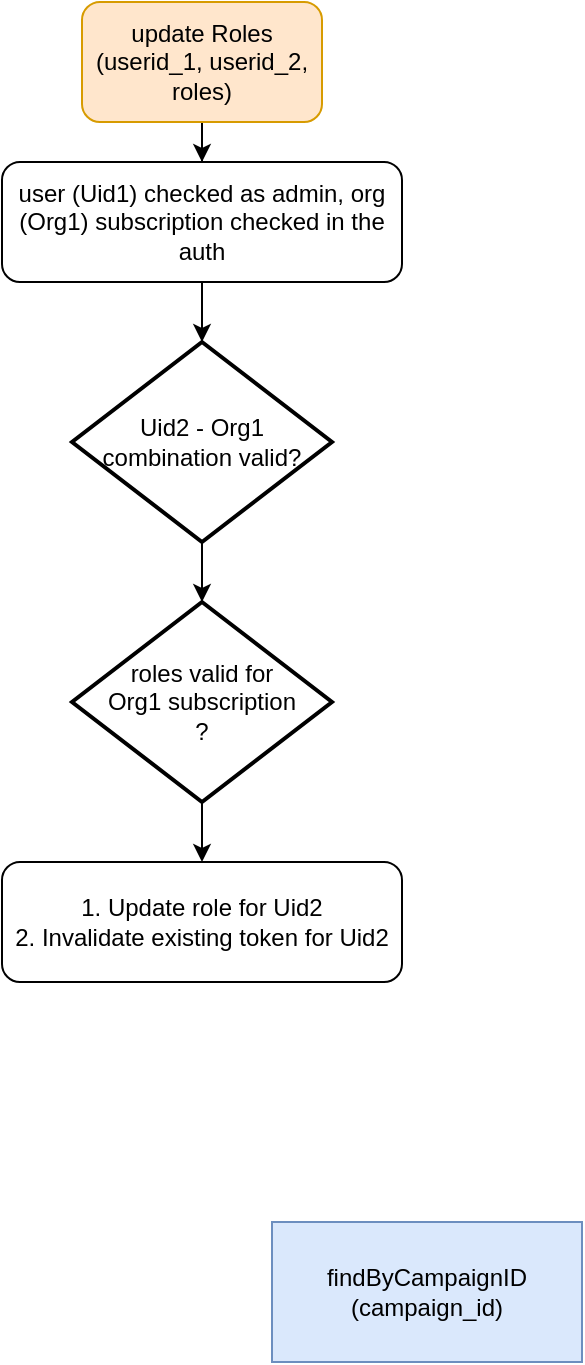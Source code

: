 <mxfile version="14.7.3" type="github">
  <diagram id="C5RBs43oDa-KdzZeNtuy" name="Page-1">
    <mxGraphModel dx="1038" dy="548" grid="1" gridSize="10" guides="1" tooltips="1" connect="1" arrows="1" fold="1" page="1" pageScale="1" pageWidth="827" pageHeight="1169" math="0" shadow="0">
      <root>
        <mxCell id="WIyWlLk6GJQsqaUBKTNV-0" />
        <mxCell id="WIyWlLk6GJQsqaUBKTNV-1" parent="WIyWlLk6GJQsqaUBKTNV-0" />
        <mxCell id="Z50OsVK6-pCqIzYdg9Bn-0" value="" style="edgeStyle=orthogonalEdgeStyle;rounded=0;orthogonalLoop=1;jettySize=auto;html=1;" edge="1" parent="WIyWlLk6GJQsqaUBKTNV-1" source="Z50OsVK6-pCqIzYdg9Bn-1" target="Z50OsVK6-pCqIzYdg9Bn-6">
          <mxGeometry relative="1" as="geometry" />
        </mxCell>
        <mxCell id="Z50OsVK6-pCqIzYdg9Bn-1" value="update Roles&lt;br&gt;(userid_1, userid_2, roles)" style="rounded=1;whiteSpace=wrap;html=1;labelBackgroundColor=#FFE6CC;fillColor=#ffe6cc;strokeColor=#d79b00;" vertex="1" parent="WIyWlLk6GJQsqaUBKTNV-1">
          <mxGeometry x="75" y="40" width="120" height="60" as="geometry" />
        </mxCell>
        <mxCell id="Z50OsVK6-pCqIzYdg9Bn-11" style="edgeStyle=orthogonalEdgeStyle;rounded=0;orthogonalLoop=1;jettySize=auto;html=1;exitX=0.5;exitY=1;exitDx=0;exitDy=0;exitPerimeter=0;entryX=0.5;entryY=0;entryDx=0;entryDy=0;entryPerimeter=0;" edge="1" parent="WIyWlLk6GJQsqaUBKTNV-1" source="Z50OsVK6-pCqIzYdg9Bn-3" target="Z50OsVK6-pCqIzYdg9Bn-10">
          <mxGeometry relative="1" as="geometry" />
        </mxCell>
        <mxCell id="Z50OsVK6-pCqIzYdg9Bn-3" value="Uid2 - Org1 combination valid?" style="strokeWidth=2;html=1;shape=mxgraph.flowchart.decision;whiteSpace=wrap;" vertex="1" parent="WIyWlLk6GJQsqaUBKTNV-1">
          <mxGeometry x="70" y="210" width="130" height="100" as="geometry" />
        </mxCell>
        <mxCell id="Z50OsVK6-pCqIzYdg9Bn-5" value="findByCampaignID&lt;br&gt;(campaign_id)" style="rounded=0;whiteSpace=wrap;html=1;labelBackgroundColor=none;fillColor=#dae8fc;strokeColor=#6c8ebf;" vertex="1" parent="WIyWlLk6GJQsqaUBKTNV-1">
          <mxGeometry x="170" y="650" width="155" height="70" as="geometry" />
        </mxCell>
        <mxCell id="Z50OsVK6-pCqIzYdg9Bn-8" style="edgeStyle=orthogonalEdgeStyle;rounded=0;orthogonalLoop=1;jettySize=auto;html=1;exitX=0.5;exitY=1;exitDx=0;exitDy=0;entryX=0.5;entryY=0;entryDx=0;entryDy=0;entryPerimeter=0;" edge="1" parent="WIyWlLk6GJQsqaUBKTNV-1" source="Z50OsVK6-pCqIzYdg9Bn-6" target="Z50OsVK6-pCqIzYdg9Bn-3">
          <mxGeometry relative="1" as="geometry" />
        </mxCell>
        <mxCell id="Z50OsVK6-pCqIzYdg9Bn-6" value="user (Uid1) checked as admin, org (Org1) subscription checked in the auth" style="rounded=1;whiteSpace=wrap;html=1;" vertex="1" parent="WIyWlLk6GJQsqaUBKTNV-1">
          <mxGeometry x="35" y="120" width="200" height="60" as="geometry" />
        </mxCell>
        <mxCell id="Z50OsVK6-pCqIzYdg9Bn-9" value="1. Update role for Uid2&lt;br&gt;2. Invalidate existing token for Uid2" style="rounded=1;whiteSpace=wrap;html=1;" vertex="1" parent="WIyWlLk6GJQsqaUBKTNV-1">
          <mxGeometry x="35" y="470" width="200" height="60" as="geometry" />
        </mxCell>
        <mxCell id="Z50OsVK6-pCqIzYdg9Bn-12" style="edgeStyle=orthogonalEdgeStyle;rounded=0;orthogonalLoop=1;jettySize=auto;html=1;exitX=0.5;exitY=1;exitDx=0;exitDy=0;exitPerimeter=0;" edge="1" parent="WIyWlLk6GJQsqaUBKTNV-1" source="Z50OsVK6-pCqIzYdg9Bn-10" target="Z50OsVK6-pCqIzYdg9Bn-9">
          <mxGeometry relative="1" as="geometry" />
        </mxCell>
        <mxCell id="Z50OsVK6-pCqIzYdg9Bn-10" value="roles valid for Org1&amp;nbsp;subscription&lt;br&gt;?" style="strokeWidth=2;html=1;shape=mxgraph.flowchart.decision;whiteSpace=wrap;" vertex="1" parent="WIyWlLk6GJQsqaUBKTNV-1">
          <mxGeometry x="70" y="340" width="130" height="100" as="geometry" />
        </mxCell>
      </root>
    </mxGraphModel>
  </diagram>
</mxfile>

